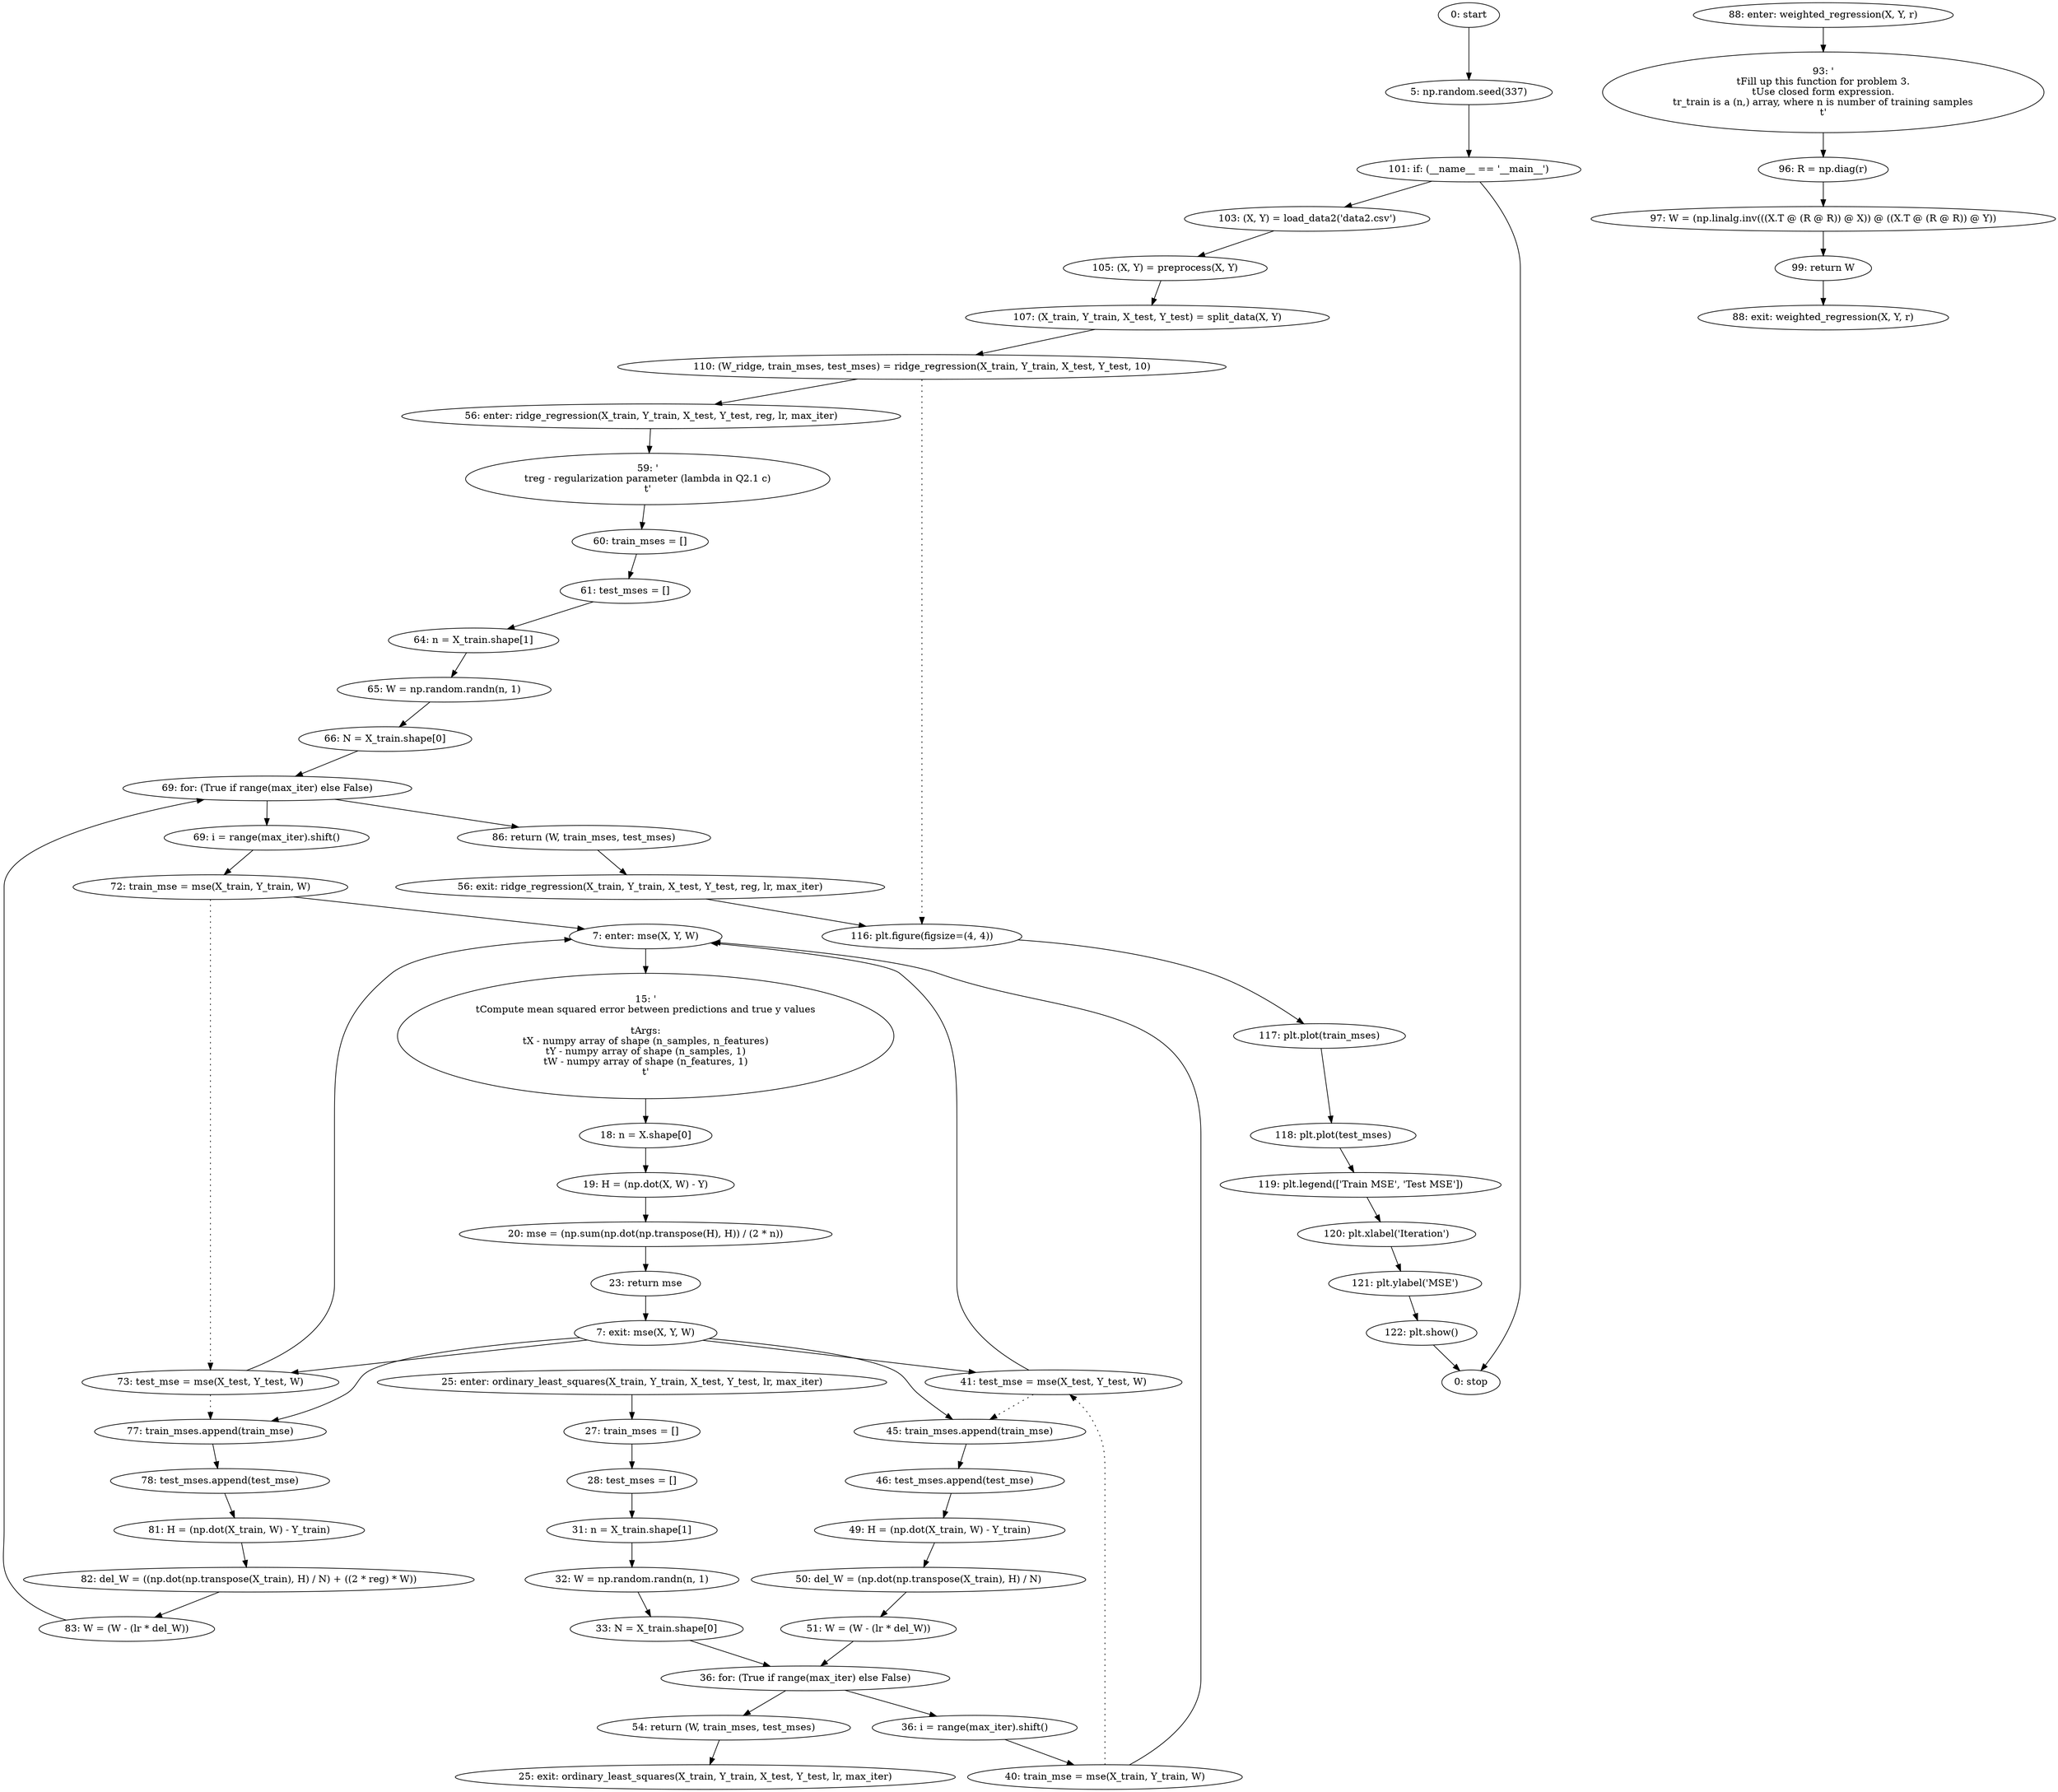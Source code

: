 strict digraph "" {
	node [label="\N"];
	0	 [label="0: start"];
	1	 [label="5: np.random.seed(337)"];
	0 -> 1;
	50	 [label="101: if: (__name__ == '__main__')"];
	1 -> 50;
	51	 [label="103: (X, Y) = load_data2('data2.csv')"];
	50 -> 51;
	62	 [label="0: stop"];
	50 -> 62;
	2	 [label="7: enter: mse(X, Y, W)"];
	4	 [label="15: '\n\tCompute mean squared error between predictions and true y values\n\n\tArgs:\n\tX - numpy array of shape (n_samples, n_features)\n\tY \
- numpy array of shape (n_samples, 1)\n\tW - numpy array of shape (n_features, 1)\n\t'"];
	2 -> 4;
	5	 [label="18: n = X.shape[0]"];
	4 -> 5;
	18	 [label="40: train_mse = mse(X_train, Y_train, W)"];
	18 -> 2;
	19	 [label="41: test_mse = mse(X_test, Y_test, W)"];
	18 -> 19	 [style=dotted,
		weight=100];
	19 -> 2;
	20	 [label="45: train_mses.append(train_mse)"];
	19 -> 20	 [style=dotted,
		weight=100];
	21	 [label="46: test_mses.append(test_mse)"];
	20 -> 21;
	36	 [label="72: train_mse = mse(X_train, Y_train, W)"];
	36 -> 2;
	37	 [label="73: test_mse = mse(X_test, Y_test, W)"];
	36 -> 37	 [style=dotted,
		weight=100];
	37 -> 2;
	38	 [label="77: train_mses.append(train_mse)"];
	37 -> 38	 [style=dotted,
		weight=100];
	39	 [label="78: test_mses.append(test_mse)"];
	38 -> 39;
	3	 [label="7: exit: mse(X, Y, W)"];
	3 -> 19;
	3 -> 20;
	3 -> 37;
	3 -> 38;
	8	 [label="23: return mse"];
	8 -> 3;
	6	 [label="19: H = (np.dot(X, W) - Y)"];
	5 -> 6;
	7	 [label="20: mse = (np.sum(np.dot(np.transpose(H), H)) / (2 * n))"];
	6 -> 7;
	7 -> 8;
	9	 [label="25: enter: ordinary_least_squares(X_train, Y_train, X_test, Y_test, lr, max_iter)"];
	11	 [label="27: train_mses = []"];
	9 -> 11;
	12	 [label="28: test_mses = []"];
	11 -> 12;
	10	 [label="25: exit: ordinary_least_squares(X_train, Y_train, X_test, Y_test, lr, max_iter)"];
	25	 [label="54: return (W, train_mses, test_mses)"];
	25 -> 10;
	13	 [label="31: n = X_train.shape[1]"];
	12 -> 13;
	14	 [label="32: W = np.random.randn(n, 1)"];
	13 -> 14;
	15	 [label="33: N = X_train.shape[0]"];
	14 -> 15;
	16	 [label="36: for: (True if range(max_iter) else False)"];
	15 -> 16;
	16 -> 25;
	17	 [label="36: i = range(max_iter).shift()"];
	16 -> 17;
	17 -> 18;
	24	 [label="51: W = (W - (lr * del_W))"];
	24 -> 16;
	22	 [label="49: H = (np.dot(X_train, W) - Y_train)"];
	21 -> 22;
	23	 [label="50: del_W = (np.dot(np.transpose(X_train), H) / N)"];
	22 -> 23;
	23 -> 24;
	26	 [label="56: enter: ridge_regression(X_train, Y_train, X_test, Y_test, reg, lr, max_iter)"];
	28	 [label="59: '\n\treg - regularization parameter (lambda in Q2.1 c)\n\t'"];
	26 -> 28;
	29	 [label="60: train_mses = []"];
	28 -> 29;
	54	 [label="110: (W_ridge, train_mses, test_mses) = ridge_regression(X_train, Y_train, X_test, Y_test, 10)"];
	54 -> 26;
	55	 [label="116: plt.figure(figsize=(4, 4))"];
	54 -> 55	 [style=dotted,
		weight=100];
	56	 [label="117: plt.plot(train_mses)"];
	55 -> 56;
	27	 [label="56: exit: ridge_regression(X_train, Y_train, X_test, Y_test, reg, lr, max_iter)"];
	27 -> 55;
	43	 [label="86: return (W, train_mses, test_mses)"];
	43 -> 27;
	30	 [label="61: test_mses = []"];
	29 -> 30;
	31	 [label="64: n = X_train.shape[1]"];
	30 -> 31;
	32	 [label="65: W = np.random.randn(n, 1)"];
	31 -> 32;
	33	 [label="66: N = X_train.shape[0]"];
	32 -> 33;
	34	 [label="69: for: (True if range(max_iter) else False)"];
	33 -> 34;
	34 -> 43;
	35	 [label="69: i = range(max_iter).shift()"];
	34 -> 35;
	35 -> 36;
	42	 [label="83: W = (W - (lr * del_W))"];
	42 -> 34;
	40	 [label="81: H = (np.dot(X_train, W) - Y_train)"];
	39 -> 40;
	41	 [label="82: del_W = ((np.dot(np.transpose(X_train), H) / N) + ((2 * reg) * W))"];
	40 -> 41;
	41 -> 42;
	44	 [label="88: enter: weighted_regression(X, Y, r)"];
	46	 [label="93: '\n\tFill up this function for problem 3.\n\tUse closed form expression.\n\tr_train is a (n,) array, where n is number of training \
samples\n\t'"];
	44 -> 46;
	47	 [label="96: R = np.diag(r)"];
	46 -> 47;
	45	 [label="88: exit: weighted_regression(X, Y, r)"];
	49	 [label="99: return W"];
	49 -> 45;
	48	 [label="97: W = (np.linalg.inv(((X.T @ (R @ R)) @ X)) @ ((X.T @ (R @ R)) @ Y))"];
	47 -> 48;
	48 -> 49;
	52	 [label="105: (X, Y) = preprocess(X, Y)"];
	51 -> 52;
	53	 [label="107: (X_train, Y_train, X_test, Y_test) = split_data(X, Y)"];
	52 -> 53;
	53 -> 54;
	57	 [label="118: plt.plot(test_mses)"];
	56 -> 57;
	58	 [label="119: plt.legend(['Train MSE', 'Test MSE'])"];
	57 -> 58;
	59	 [label="120: plt.xlabel('Iteration')"];
	58 -> 59;
	60	 [label="121: plt.ylabel('MSE')"];
	59 -> 60;
	61	 [label="122: plt.show()"];
	60 -> 61;
	61 -> 62;
}

